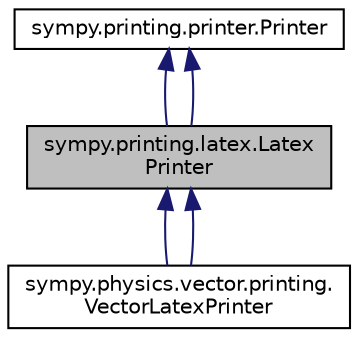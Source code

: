 digraph "sympy.printing.latex.LatexPrinter"
{
 // LATEX_PDF_SIZE
  edge [fontname="Helvetica",fontsize="10",labelfontname="Helvetica",labelfontsize="10"];
  node [fontname="Helvetica",fontsize="10",shape=record];
  Node1 [label="sympy.printing.latex.Latex\lPrinter",height=0.2,width=0.4,color="black", fillcolor="grey75", style="filled", fontcolor="black",tooltip=" "];
  Node2 -> Node1 [dir="back",color="midnightblue",fontsize="10",style="solid",fontname="Helvetica"];
  Node2 [label="sympy.printing.printer.Printer",height=0.2,width=0.4,color="black", fillcolor="white", style="filled",URL="$classsympy_1_1printing_1_1printer_1_1Printer.html",tooltip=" "];
  Node2 -> Node1 [dir="back",color="midnightblue",fontsize="10",style="solid",fontname="Helvetica"];
  Node1 -> Node3 [dir="back",color="midnightblue",fontsize="10",style="solid",fontname="Helvetica"];
  Node3 [label="sympy.physics.vector.printing.\lVectorLatexPrinter",height=0.2,width=0.4,color="black", fillcolor="white", style="filled",URL="$classsympy_1_1physics_1_1vector_1_1printing_1_1VectorLatexPrinter.html",tooltip=" "];
  Node1 -> Node3 [dir="back",color="midnightblue",fontsize="10",style="solid",fontname="Helvetica"];
}

